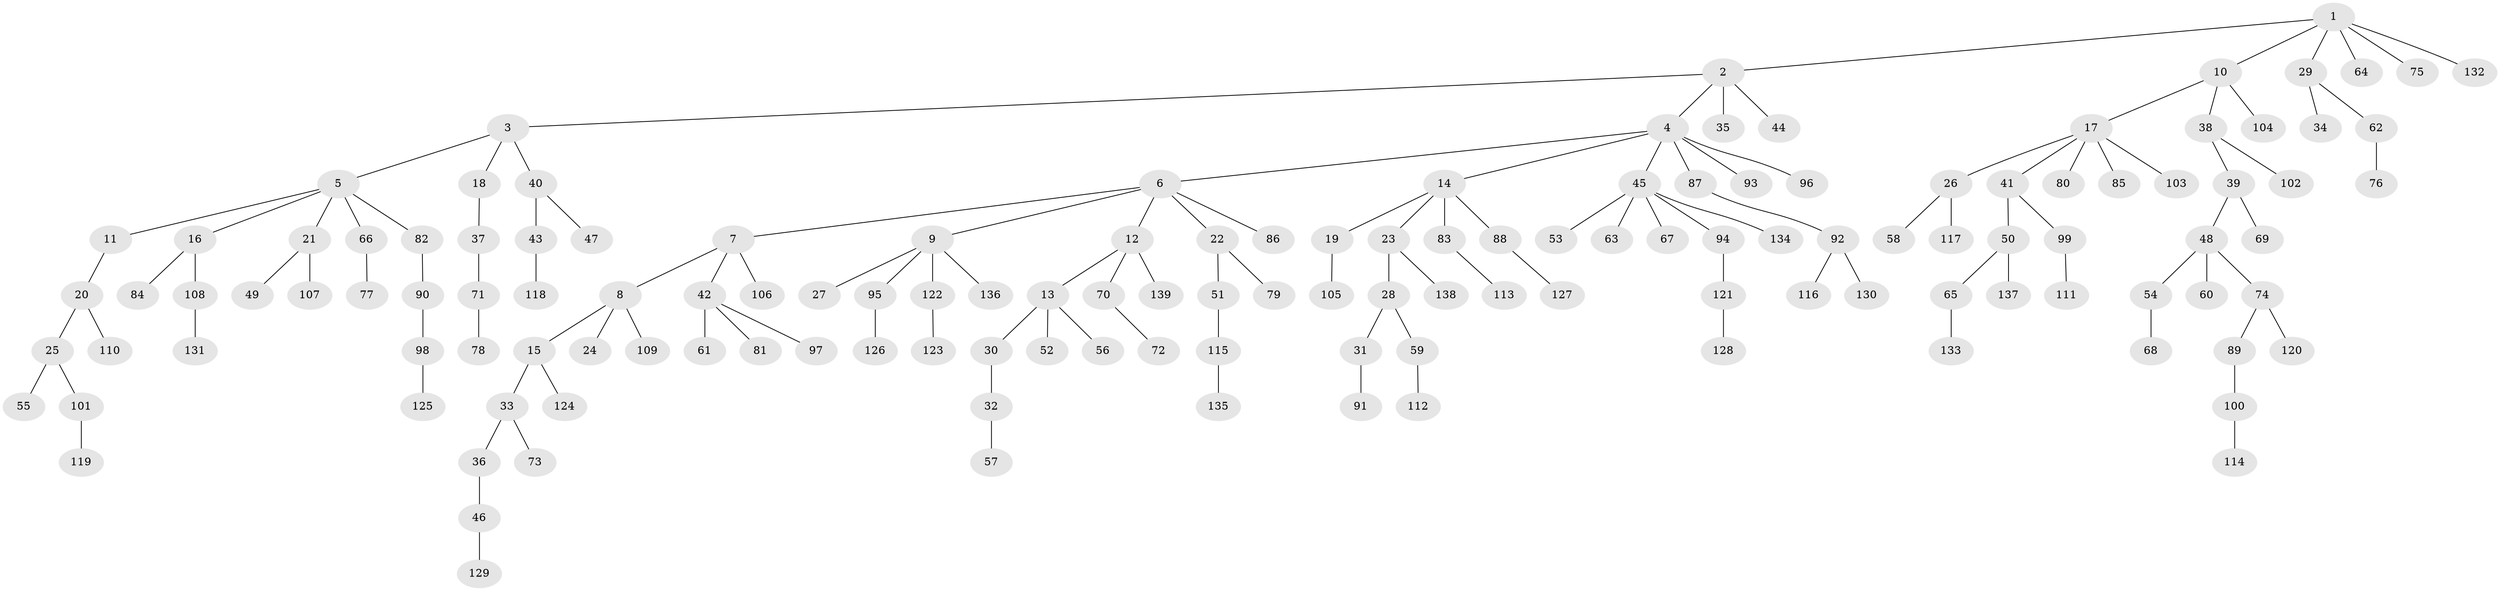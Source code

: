 // coarse degree distribution, {4: 0.03571428571428571, 6: 0.023809523809523808, 2: 0.2976190476190476, 1: 0.47619047619047616, 3: 0.10714285714285714, 5: 0.05952380952380952}
// Generated by graph-tools (version 1.1) at 2025/37/03/04/25 23:37:17]
// undirected, 139 vertices, 138 edges
graph export_dot {
  node [color=gray90,style=filled];
  1;
  2;
  3;
  4;
  5;
  6;
  7;
  8;
  9;
  10;
  11;
  12;
  13;
  14;
  15;
  16;
  17;
  18;
  19;
  20;
  21;
  22;
  23;
  24;
  25;
  26;
  27;
  28;
  29;
  30;
  31;
  32;
  33;
  34;
  35;
  36;
  37;
  38;
  39;
  40;
  41;
  42;
  43;
  44;
  45;
  46;
  47;
  48;
  49;
  50;
  51;
  52;
  53;
  54;
  55;
  56;
  57;
  58;
  59;
  60;
  61;
  62;
  63;
  64;
  65;
  66;
  67;
  68;
  69;
  70;
  71;
  72;
  73;
  74;
  75;
  76;
  77;
  78;
  79;
  80;
  81;
  82;
  83;
  84;
  85;
  86;
  87;
  88;
  89;
  90;
  91;
  92;
  93;
  94;
  95;
  96;
  97;
  98;
  99;
  100;
  101;
  102;
  103;
  104;
  105;
  106;
  107;
  108;
  109;
  110;
  111;
  112;
  113;
  114;
  115;
  116;
  117;
  118;
  119;
  120;
  121;
  122;
  123;
  124;
  125;
  126;
  127;
  128;
  129;
  130;
  131;
  132;
  133;
  134;
  135;
  136;
  137;
  138;
  139;
  1 -- 2;
  1 -- 10;
  1 -- 29;
  1 -- 64;
  1 -- 75;
  1 -- 132;
  2 -- 3;
  2 -- 4;
  2 -- 35;
  2 -- 44;
  3 -- 5;
  3 -- 18;
  3 -- 40;
  4 -- 6;
  4 -- 14;
  4 -- 45;
  4 -- 87;
  4 -- 93;
  4 -- 96;
  5 -- 11;
  5 -- 16;
  5 -- 21;
  5 -- 66;
  5 -- 82;
  6 -- 7;
  6 -- 9;
  6 -- 12;
  6 -- 22;
  6 -- 86;
  7 -- 8;
  7 -- 42;
  7 -- 106;
  8 -- 15;
  8 -- 24;
  8 -- 109;
  9 -- 27;
  9 -- 95;
  9 -- 122;
  9 -- 136;
  10 -- 17;
  10 -- 38;
  10 -- 104;
  11 -- 20;
  12 -- 13;
  12 -- 70;
  12 -- 139;
  13 -- 30;
  13 -- 52;
  13 -- 56;
  14 -- 19;
  14 -- 23;
  14 -- 83;
  14 -- 88;
  15 -- 33;
  15 -- 124;
  16 -- 84;
  16 -- 108;
  17 -- 26;
  17 -- 41;
  17 -- 80;
  17 -- 85;
  17 -- 103;
  18 -- 37;
  19 -- 105;
  20 -- 25;
  20 -- 110;
  21 -- 49;
  21 -- 107;
  22 -- 51;
  22 -- 79;
  23 -- 28;
  23 -- 138;
  25 -- 55;
  25 -- 101;
  26 -- 58;
  26 -- 117;
  28 -- 31;
  28 -- 59;
  29 -- 34;
  29 -- 62;
  30 -- 32;
  31 -- 91;
  32 -- 57;
  33 -- 36;
  33 -- 73;
  36 -- 46;
  37 -- 71;
  38 -- 39;
  38 -- 102;
  39 -- 48;
  39 -- 69;
  40 -- 43;
  40 -- 47;
  41 -- 50;
  41 -- 99;
  42 -- 61;
  42 -- 81;
  42 -- 97;
  43 -- 118;
  45 -- 53;
  45 -- 63;
  45 -- 67;
  45 -- 94;
  45 -- 134;
  46 -- 129;
  48 -- 54;
  48 -- 60;
  48 -- 74;
  50 -- 65;
  50 -- 137;
  51 -- 115;
  54 -- 68;
  59 -- 112;
  62 -- 76;
  65 -- 133;
  66 -- 77;
  70 -- 72;
  71 -- 78;
  74 -- 89;
  74 -- 120;
  82 -- 90;
  83 -- 113;
  87 -- 92;
  88 -- 127;
  89 -- 100;
  90 -- 98;
  92 -- 116;
  92 -- 130;
  94 -- 121;
  95 -- 126;
  98 -- 125;
  99 -- 111;
  100 -- 114;
  101 -- 119;
  108 -- 131;
  115 -- 135;
  121 -- 128;
  122 -- 123;
}
